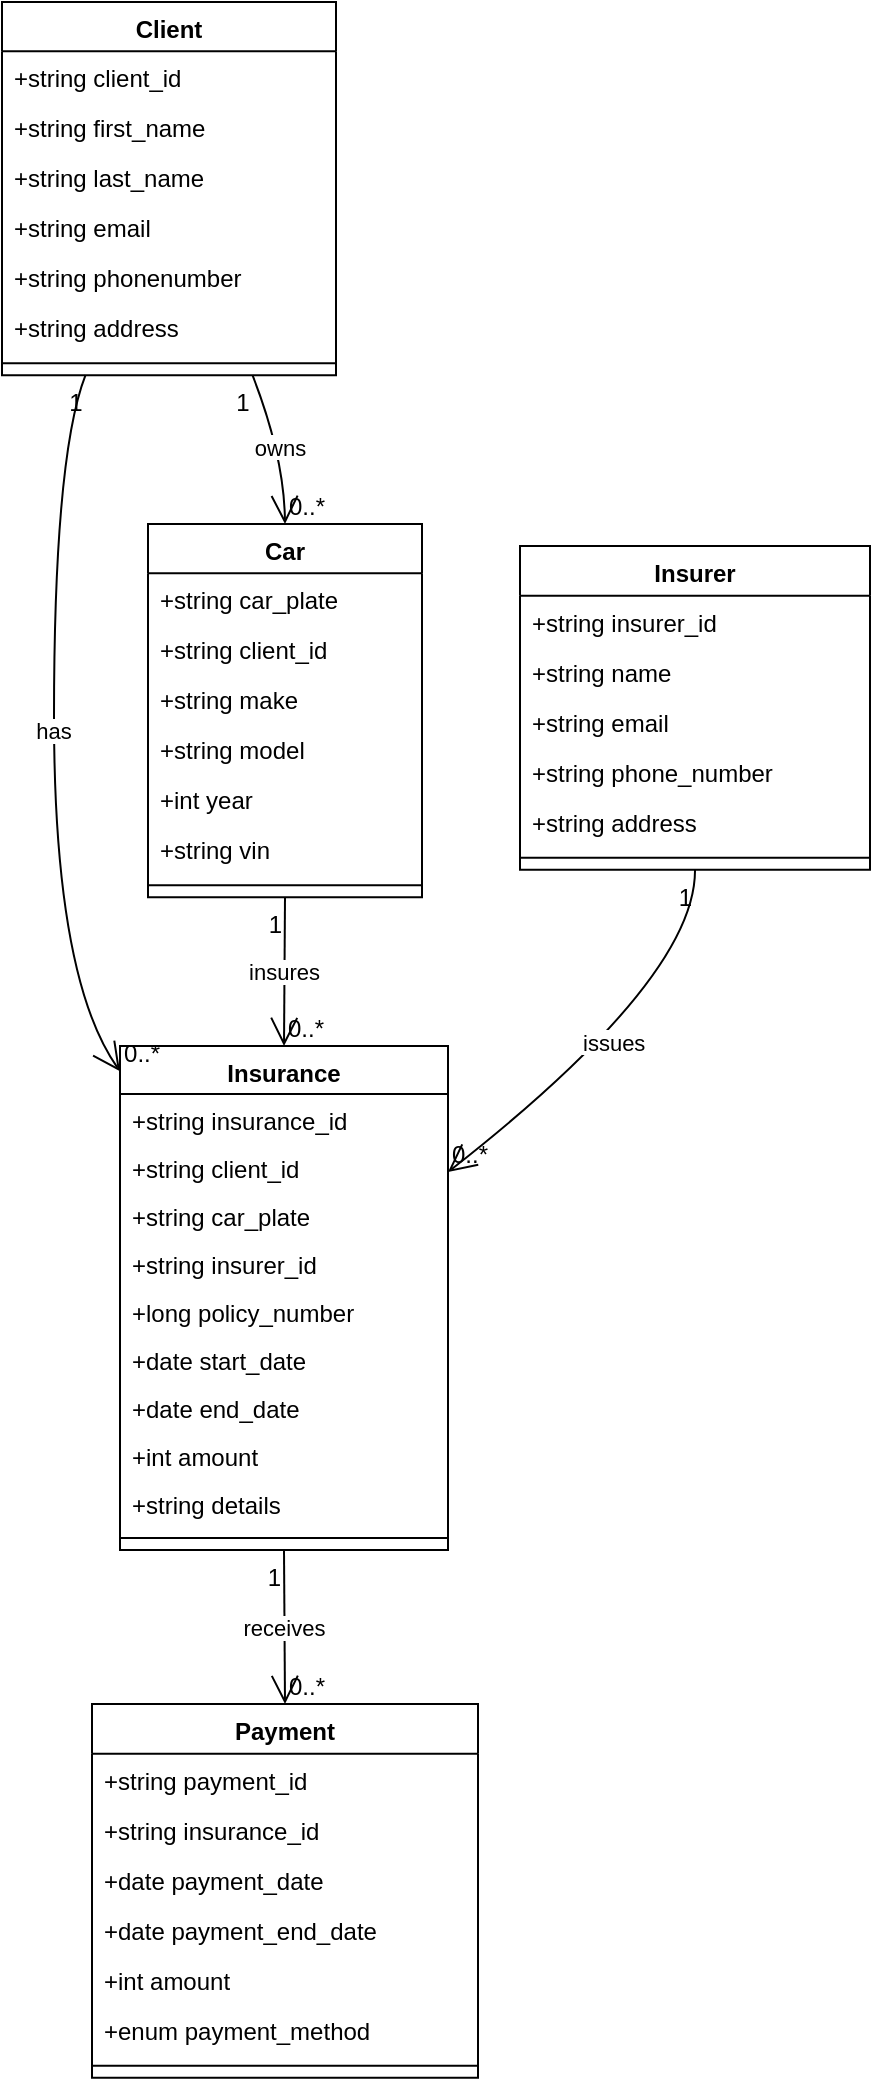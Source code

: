 <mxfile version="24.7.17">
  <diagram name="Page-1" id="eyg9iPmWAnCPUha28cPX">
    <mxGraphModel dx="823" dy="453" grid="1" gridSize="10" guides="1" tooltips="1" connect="1" arrows="1" fold="1" page="1" pageScale="1" pageWidth="827" pageHeight="1169" math="0" shadow="0">
      <root>
        <mxCell id="0" />
        <mxCell id="1" parent="0" />
        <mxCell id="_l82SM2_WNKJ50-7Za2x-104" value="Client" style="swimlane;fontStyle=1;align=center;verticalAlign=top;childLayout=stackLayout;horizontal=1;startSize=24.6;horizontalStack=0;resizeParent=1;resizeParentMax=0;resizeLast=0;collapsible=0;marginBottom=0;" vertex="1" parent="1">
          <mxGeometry x="150" y="10" width="167" height="186.6" as="geometry" />
        </mxCell>
        <mxCell id="_l82SM2_WNKJ50-7Za2x-105" value="+string client_id" style="text;strokeColor=none;fillColor=none;align=left;verticalAlign=top;spacingLeft=4;spacingRight=4;overflow=hidden;rotatable=0;points=[[0,0.5],[1,0.5]];portConstraint=eastwest;" vertex="1" parent="_l82SM2_WNKJ50-7Za2x-104">
          <mxGeometry y="24.6" width="167" height="25" as="geometry" />
        </mxCell>
        <mxCell id="_l82SM2_WNKJ50-7Za2x-106" value="+string first_name" style="text;strokeColor=none;fillColor=none;align=left;verticalAlign=top;spacingLeft=4;spacingRight=4;overflow=hidden;rotatable=0;points=[[0,0.5],[1,0.5]];portConstraint=eastwest;" vertex="1" parent="_l82SM2_WNKJ50-7Za2x-104">
          <mxGeometry y="49.6" width="167" height="25" as="geometry" />
        </mxCell>
        <mxCell id="_l82SM2_WNKJ50-7Za2x-107" value="+string last_name" style="text;strokeColor=none;fillColor=none;align=left;verticalAlign=top;spacingLeft=4;spacingRight=4;overflow=hidden;rotatable=0;points=[[0,0.5],[1,0.5]];portConstraint=eastwest;" vertex="1" parent="_l82SM2_WNKJ50-7Za2x-104">
          <mxGeometry y="74.6" width="167" height="25" as="geometry" />
        </mxCell>
        <mxCell id="_l82SM2_WNKJ50-7Za2x-108" value="+string email" style="text;strokeColor=none;fillColor=none;align=left;verticalAlign=top;spacingLeft=4;spacingRight=4;overflow=hidden;rotatable=0;points=[[0,0.5],[1,0.5]];portConstraint=eastwest;" vertex="1" parent="_l82SM2_WNKJ50-7Za2x-104">
          <mxGeometry y="99.6" width="167" height="25" as="geometry" />
        </mxCell>
        <mxCell id="_l82SM2_WNKJ50-7Za2x-109" value="+string phonenumber" style="text;strokeColor=none;fillColor=none;align=left;verticalAlign=top;spacingLeft=4;spacingRight=4;overflow=hidden;rotatable=0;points=[[0,0.5],[1,0.5]];portConstraint=eastwest;" vertex="1" parent="_l82SM2_WNKJ50-7Za2x-104">
          <mxGeometry y="124.6" width="167" height="25" as="geometry" />
        </mxCell>
        <mxCell id="_l82SM2_WNKJ50-7Za2x-110" value="+string address" style="text;strokeColor=none;fillColor=none;align=left;verticalAlign=top;spacingLeft=4;spacingRight=4;overflow=hidden;rotatable=0;points=[[0,0.5],[1,0.5]];portConstraint=eastwest;" vertex="1" parent="_l82SM2_WNKJ50-7Za2x-104">
          <mxGeometry y="149.6" width="167" height="25" as="geometry" />
        </mxCell>
        <mxCell id="_l82SM2_WNKJ50-7Za2x-111" style="line;strokeWidth=1;fillColor=none;align=left;verticalAlign=middle;spacingTop=-1;spacingLeft=3;spacingRight=3;rotatable=0;labelPosition=right;points=[];portConstraint=eastwest;strokeColor=inherit;" vertex="1" parent="_l82SM2_WNKJ50-7Za2x-104">
          <mxGeometry y="174.6" width="167" height="12" as="geometry" />
        </mxCell>
        <mxCell id="_l82SM2_WNKJ50-7Za2x-112" value="Car" style="swimlane;fontStyle=1;align=center;verticalAlign=top;childLayout=stackLayout;horizontal=1;startSize=24.6;horizontalStack=0;resizeParent=1;resizeParentMax=0;resizeLast=0;collapsible=0;marginBottom=0;" vertex="1" parent="1">
          <mxGeometry x="223" y="271" width="137" height="186.6" as="geometry" />
        </mxCell>
        <mxCell id="_l82SM2_WNKJ50-7Za2x-113" value="+string car_plate" style="text;strokeColor=none;fillColor=none;align=left;verticalAlign=top;spacingLeft=4;spacingRight=4;overflow=hidden;rotatable=0;points=[[0,0.5],[1,0.5]];portConstraint=eastwest;" vertex="1" parent="_l82SM2_WNKJ50-7Za2x-112">
          <mxGeometry y="24.6" width="137" height="25" as="geometry" />
        </mxCell>
        <mxCell id="_l82SM2_WNKJ50-7Za2x-114" value="+string client_id" style="text;strokeColor=none;fillColor=none;align=left;verticalAlign=top;spacingLeft=4;spacingRight=4;overflow=hidden;rotatable=0;points=[[0,0.5],[1,0.5]];portConstraint=eastwest;" vertex="1" parent="_l82SM2_WNKJ50-7Za2x-112">
          <mxGeometry y="49.6" width="137" height="25" as="geometry" />
        </mxCell>
        <mxCell id="_l82SM2_WNKJ50-7Za2x-115" value="+string make" style="text;strokeColor=none;fillColor=none;align=left;verticalAlign=top;spacingLeft=4;spacingRight=4;overflow=hidden;rotatable=0;points=[[0,0.5],[1,0.5]];portConstraint=eastwest;" vertex="1" parent="_l82SM2_WNKJ50-7Za2x-112">
          <mxGeometry y="74.6" width="137" height="25" as="geometry" />
        </mxCell>
        <mxCell id="_l82SM2_WNKJ50-7Za2x-116" value="+string model" style="text;strokeColor=none;fillColor=none;align=left;verticalAlign=top;spacingLeft=4;spacingRight=4;overflow=hidden;rotatable=0;points=[[0,0.5],[1,0.5]];portConstraint=eastwest;" vertex="1" parent="_l82SM2_WNKJ50-7Za2x-112">
          <mxGeometry y="99.6" width="137" height="25" as="geometry" />
        </mxCell>
        <mxCell id="_l82SM2_WNKJ50-7Za2x-117" value="+int year" style="text;strokeColor=none;fillColor=none;align=left;verticalAlign=top;spacingLeft=4;spacingRight=4;overflow=hidden;rotatable=0;points=[[0,0.5],[1,0.5]];portConstraint=eastwest;" vertex="1" parent="_l82SM2_WNKJ50-7Za2x-112">
          <mxGeometry y="124.6" width="137" height="25" as="geometry" />
        </mxCell>
        <mxCell id="_l82SM2_WNKJ50-7Za2x-118" value="+string vin" style="text;strokeColor=none;fillColor=none;align=left;verticalAlign=top;spacingLeft=4;spacingRight=4;overflow=hidden;rotatable=0;points=[[0,0.5],[1,0.5]];portConstraint=eastwest;" vertex="1" parent="_l82SM2_WNKJ50-7Za2x-112">
          <mxGeometry y="149.6" width="137" height="25" as="geometry" />
        </mxCell>
        <mxCell id="_l82SM2_WNKJ50-7Za2x-119" style="line;strokeWidth=1;fillColor=none;align=left;verticalAlign=middle;spacingTop=-1;spacingLeft=3;spacingRight=3;rotatable=0;labelPosition=right;points=[];portConstraint=eastwest;strokeColor=inherit;" vertex="1" parent="_l82SM2_WNKJ50-7Za2x-112">
          <mxGeometry y="174.6" width="137" height="12" as="geometry" />
        </mxCell>
        <mxCell id="_l82SM2_WNKJ50-7Za2x-120" value="Insurer" style="swimlane;fontStyle=1;align=center;verticalAlign=top;childLayout=stackLayout;horizontal=1;startSize=24.923;horizontalStack=0;resizeParent=1;resizeParentMax=0;resizeLast=0;collapsible=0;marginBottom=0;" vertex="1" parent="1">
          <mxGeometry x="409" y="282" width="175" height="161.923" as="geometry" />
        </mxCell>
        <mxCell id="_l82SM2_WNKJ50-7Za2x-121" value="+string insurer_id" style="text;strokeColor=none;fillColor=none;align=left;verticalAlign=top;spacingLeft=4;spacingRight=4;overflow=hidden;rotatable=0;points=[[0,0.5],[1,0.5]];portConstraint=eastwest;" vertex="1" parent="_l82SM2_WNKJ50-7Za2x-120">
          <mxGeometry y="24.923" width="175" height="25" as="geometry" />
        </mxCell>
        <mxCell id="_l82SM2_WNKJ50-7Za2x-122" value="+string name" style="text;strokeColor=none;fillColor=none;align=left;verticalAlign=top;spacingLeft=4;spacingRight=4;overflow=hidden;rotatable=0;points=[[0,0.5],[1,0.5]];portConstraint=eastwest;" vertex="1" parent="_l82SM2_WNKJ50-7Za2x-120">
          <mxGeometry y="49.923" width="175" height="25" as="geometry" />
        </mxCell>
        <mxCell id="_l82SM2_WNKJ50-7Za2x-123" value="+string email" style="text;strokeColor=none;fillColor=none;align=left;verticalAlign=top;spacingLeft=4;spacingRight=4;overflow=hidden;rotatable=0;points=[[0,0.5],[1,0.5]];portConstraint=eastwest;" vertex="1" parent="_l82SM2_WNKJ50-7Za2x-120">
          <mxGeometry y="74.923" width="175" height="25" as="geometry" />
        </mxCell>
        <mxCell id="_l82SM2_WNKJ50-7Za2x-124" value="+string phone_number" style="text;strokeColor=none;fillColor=none;align=left;verticalAlign=top;spacingLeft=4;spacingRight=4;overflow=hidden;rotatable=0;points=[[0,0.5],[1,0.5]];portConstraint=eastwest;" vertex="1" parent="_l82SM2_WNKJ50-7Za2x-120">
          <mxGeometry y="99.923" width="175" height="25" as="geometry" />
        </mxCell>
        <mxCell id="_l82SM2_WNKJ50-7Za2x-125" value="+string address" style="text;strokeColor=none;fillColor=none;align=left;verticalAlign=top;spacingLeft=4;spacingRight=4;overflow=hidden;rotatable=0;points=[[0,0.5],[1,0.5]];portConstraint=eastwest;" vertex="1" parent="_l82SM2_WNKJ50-7Za2x-120">
          <mxGeometry y="124.923" width="175" height="25" as="geometry" />
        </mxCell>
        <mxCell id="_l82SM2_WNKJ50-7Za2x-126" style="line;strokeWidth=1;fillColor=none;align=left;verticalAlign=middle;spacingTop=-1;spacingLeft=3;spacingRight=3;rotatable=0;labelPosition=right;points=[];portConstraint=eastwest;strokeColor=inherit;" vertex="1" parent="_l82SM2_WNKJ50-7Za2x-120">
          <mxGeometry y="149.923" width="175" height="12" as="geometry" />
        </mxCell>
        <mxCell id="_l82SM2_WNKJ50-7Za2x-127" value="Insurance" style="swimlane;fontStyle=1;align=center;verticalAlign=top;childLayout=stackLayout;horizontal=1;startSize=24;horizontalStack=0;resizeParent=1;resizeParentMax=0;resizeLast=0;collapsible=0;marginBottom=0;" vertex="1" parent="1">
          <mxGeometry x="209" y="532" width="164" height="252" as="geometry" />
        </mxCell>
        <mxCell id="_l82SM2_WNKJ50-7Za2x-128" value="+string insurance_id" style="text;strokeColor=none;fillColor=none;align=left;verticalAlign=top;spacingLeft=4;spacingRight=4;overflow=hidden;rotatable=0;points=[[0,0.5],[1,0.5]];portConstraint=eastwest;" vertex="1" parent="_l82SM2_WNKJ50-7Za2x-127">
          <mxGeometry y="24" width="164" height="24" as="geometry" />
        </mxCell>
        <mxCell id="_l82SM2_WNKJ50-7Za2x-129" value="+string client_id" style="text;strokeColor=none;fillColor=none;align=left;verticalAlign=top;spacingLeft=4;spacingRight=4;overflow=hidden;rotatable=0;points=[[0,0.5],[1,0.5]];portConstraint=eastwest;" vertex="1" parent="_l82SM2_WNKJ50-7Za2x-127">
          <mxGeometry y="48" width="164" height="24" as="geometry" />
        </mxCell>
        <mxCell id="_l82SM2_WNKJ50-7Za2x-130" value="+string car_plate" style="text;strokeColor=none;fillColor=none;align=left;verticalAlign=top;spacingLeft=4;spacingRight=4;overflow=hidden;rotatable=0;points=[[0,0.5],[1,0.5]];portConstraint=eastwest;" vertex="1" parent="_l82SM2_WNKJ50-7Za2x-127">
          <mxGeometry y="72" width="164" height="24" as="geometry" />
        </mxCell>
        <mxCell id="_l82SM2_WNKJ50-7Za2x-131" value="+string insurer_id" style="text;strokeColor=none;fillColor=none;align=left;verticalAlign=top;spacingLeft=4;spacingRight=4;overflow=hidden;rotatable=0;points=[[0,0.5],[1,0.5]];portConstraint=eastwest;" vertex="1" parent="_l82SM2_WNKJ50-7Za2x-127">
          <mxGeometry y="96" width="164" height="24" as="geometry" />
        </mxCell>
        <mxCell id="_l82SM2_WNKJ50-7Za2x-132" value="+long policy_number" style="text;strokeColor=none;fillColor=none;align=left;verticalAlign=top;spacingLeft=4;spacingRight=4;overflow=hidden;rotatable=0;points=[[0,0.5],[1,0.5]];portConstraint=eastwest;" vertex="1" parent="_l82SM2_WNKJ50-7Za2x-127">
          <mxGeometry y="120" width="164" height="24" as="geometry" />
        </mxCell>
        <mxCell id="_l82SM2_WNKJ50-7Za2x-133" value="+date start_date" style="text;strokeColor=none;fillColor=none;align=left;verticalAlign=top;spacingLeft=4;spacingRight=4;overflow=hidden;rotatable=0;points=[[0,0.5],[1,0.5]];portConstraint=eastwest;" vertex="1" parent="_l82SM2_WNKJ50-7Za2x-127">
          <mxGeometry y="144" width="164" height="24" as="geometry" />
        </mxCell>
        <mxCell id="_l82SM2_WNKJ50-7Za2x-134" value="+date end_date" style="text;strokeColor=none;fillColor=none;align=left;verticalAlign=top;spacingLeft=4;spacingRight=4;overflow=hidden;rotatable=0;points=[[0,0.5],[1,0.5]];portConstraint=eastwest;" vertex="1" parent="_l82SM2_WNKJ50-7Za2x-127">
          <mxGeometry y="168" width="164" height="24" as="geometry" />
        </mxCell>
        <mxCell id="_l82SM2_WNKJ50-7Za2x-135" value="+int amount" style="text;strokeColor=none;fillColor=none;align=left;verticalAlign=top;spacingLeft=4;spacingRight=4;overflow=hidden;rotatable=0;points=[[0,0.5],[1,0.5]];portConstraint=eastwest;" vertex="1" parent="_l82SM2_WNKJ50-7Za2x-127">
          <mxGeometry y="192" width="164" height="24" as="geometry" />
        </mxCell>
        <mxCell id="_l82SM2_WNKJ50-7Za2x-136" value="+string details" style="text;strokeColor=none;fillColor=none;align=left;verticalAlign=top;spacingLeft=4;spacingRight=4;overflow=hidden;rotatable=0;points=[[0,0.5],[1,0.5]];portConstraint=eastwest;" vertex="1" parent="_l82SM2_WNKJ50-7Za2x-127">
          <mxGeometry y="216" width="164" height="24" as="geometry" />
        </mxCell>
        <mxCell id="_l82SM2_WNKJ50-7Za2x-137" style="line;strokeWidth=1;fillColor=none;align=left;verticalAlign=middle;spacingTop=-1;spacingLeft=3;spacingRight=3;rotatable=0;labelPosition=right;points=[];portConstraint=eastwest;strokeColor=inherit;" vertex="1" parent="_l82SM2_WNKJ50-7Za2x-127">
          <mxGeometry y="240" width="164" height="12" as="geometry" />
        </mxCell>
        <mxCell id="_l82SM2_WNKJ50-7Za2x-138" value="Payment" style="swimlane;fontStyle=1;align=center;verticalAlign=top;childLayout=stackLayout;horizontal=1;startSize=24.923;horizontalStack=0;resizeParent=1;resizeParentMax=0;resizeLast=0;collapsible=0;marginBottom=0;" vertex="1" parent="1">
          <mxGeometry x="195" y="861" width="193" height="186.923" as="geometry" />
        </mxCell>
        <mxCell id="_l82SM2_WNKJ50-7Za2x-139" value="+string payment_id" style="text;strokeColor=none;fillColor=none;align=left;verticalAlign=top;spacingLeft=4;spacingRight=4;overflow=hidden;rotatable=0;points=[[0,0.5],[1,0.5]];portConstraint=eastwest;" vertex="1" parent="_l82SM2_WNKJ50-7Za2x-138">
          <mxGeometry y="24.923" width="193" height="25" as="geometry" />
        </mxCell>
        <mxCell id="_l82SM2_WNKJ50-7Za2x-140" value="+string insurance_id" style="text;strokeColor=none;fillColor=none;align=left;verticalAlign=top;spacingLeft=4;spacingRight=4;overflow=hidden;rotatable=0;points=[[0,0.5],[1,0.5]];portConstraint=eastwest;" vertex="1" parent="_l82SM2_WNKJ50-7Za2x-138">
          <mxGeometry y="49.923" width="193" height="25" as="geometry" />
        </mxCell>
        <mxCell id="_l82SM2_WNKJ50-7Za2x-141" value="+date payment_date" style="text;strokeColor=none;fillColor=none;align=left;verticalAlign=top;spacingLeft=4;spacingRight=4;overflow=hidden;rotatable=0;points=[[0,0.5],[1,0.5]];portConstraint=eastwest;" vertex="1" parent="_l82SM2_WNKJ50-7Za2x-138">
          <mxGeometry y="74.923" width="193" height="25" as="geometry" />
        </mxCell>
        <mxCell id="_l82SM2_WNKJ50-7Za2x-163" value="+date payment_end_date" style="text;strokeColor=none;fillColor=none;align=left;verticalAlign=top;spacingLeft=4;spacingRight=4;overflow=hidden;rotatable=0;points=[[0,0.5],[1,0.5]];portConstraint=eastwest;" vertex="1" parent="_l82SM2_WNKJ50-7Za2x-138">
          <mxGeometry y="99.923" width="193" height="25" as="geometry" />
        </mxCell>
        <mxCell id="_l82SM2_WNKJ50-7Za2x-142" value="+int amount" style="text;strokeColor=none;fillColor=none;align=left;verticalAlign=top;spacingLeft=4;spacingRight=4;overflow=hidden;rotatable=0;points=[[0,0.5],[1,0.5]];portConstraint=eastwest;" vertex="1" parent="_l82SM2_WNKJ50-7Za2x-138">
          <mxGeometry y="124.923" width="193" height="25" as="geometry" />
        </mxCell>
        <mxCell id="_l82SM2_WNKJ50-7Za2x-143" value="+enum payment_method" style="text;strokeColor=none;fillColor=none;align=left;verticalAlign=top;spacingLeft=4;spacingRight=4;overflow=hidden;rotatable=0;points=[[0,0.5],[1,0.5]];portConstraint=eastwest;" vertex="1" parent="_l82SM2_WNKJ50-7Za2x-138">
          <mxGeometry y="149.923" width="193" height="25" as="geometry" />
        </mxCell>
        <mxCell id="_l82SM2_WNKJ50-7Za2x-144" style="line;strokeWidth=1;fillColor=none;align=left;verticalAlign=middle;spacingTop=-1;spacingLeft=3;spacingRight=3;rotatable=0;labelPosition=right;points=[];portConstraint=eastwest;strokeColor=inherit;" vertex="1" parent="_l82SM2_WNKJ50-7Za2x-138">
          <mxGeometry y="174.923" width="193" height="12" as="geometry" />
        </mxCell>
        <mxCell id="_l82SM2_WNKJ50-7Za2x-145" value="owns" style="curved=1;startArrow=none;endArrow=open;endSize=12;exitX=0.75;exitY=1;entryX=0.5;entryY=0;rounded=0;" edge="1" parent="1" source="_l82SM2_WNKJ50-7Za2x-104" target="_l82SM2_WNKJ50-7Za2x-112">
          <mxGeometry relative="1" as="geometry">
            <Array as="points">
              <mxPoint x="291" y="237" />
            </Array>
          </mxGeometry>
        </mxCell>
        <mxCell id="_l82SM2_WNKJ50-7Za2x-146" value="1" style="edgeLabel;resizable=0;labelBackgroundColor=none;fontSize=12;align=right;verticalAlign=top;" vertex="1" parent="_l82SM2_WNKJ50-7Za2x-145">
          <mxGeometry x="-1" relative="1" as="geometry" />
        </mxCell>
        <mxCell id="_l82SM2_WNKJ50-7Za2x-147" value="0..*" style="edgeLabel;resizable=0;labelBackgroundColor=none;fontSize=12;align=left;verticalAlign=bottom;" vertex="1" parent="_l82SM2_WNKJ50-7Za2x-145">
          <mxGeometry x="1" relative="1" as="geometry" />
        </mxCell>
        <mxCell id="_l82SM2_WNKJ50-7Za2x-148" value="has" style="curved=1;startArrow=none;endArrow=open;endSize=12;exitX=0.25;exitY=1;entryX=0;entryY=0.05;rounded=0;" edge="1" parent="1" source="_l82SM2_WNKJ50-7Za2x-104" target="_l82SM2_WNKJ50-7Za2x-127">
          <mxGeometry relative="1" as="geometry">
            <Array as="points">
              <mxPoint x="176" y="237" />
              <mxPoint x="176" y="498" />
            </Array>
          </mxGeometry>
        </mxCell>
        <mxCell id="_l82SM2_WNKJ50-7Za2x-149" value="1" style="edgeLabel;resizable=0;labelBackgroundColor=none;fontSize=12;align=right;verticalAlign=top;" vertex="1" parent="_l82SM2_WNKJ50-7Za2x-148">
          <mxGeometry x="-1" relative="1" as="geometry" />
        </mxCell>
        <mxCell id="_l82SM2_WNKJ50-7Za2x-150" value="0..*" style="edgeLabel;resizable=0;labelBackgroundColor=none;fontSize=12;align=left;verticalAlign=bottom;" vertex="1" parent="_l82SM2_WNKJ50-7Za2x-148">
          <mxGeometry x="1" relative="1" as="geometry" />
        </mxCell>
        <mxCell id="_l82SM2_WNKJ50-7Za2x-151" value="insures" style="curved=1;startArrow=none;endArrow=open;endSize=12;exitX=0.5;exitY=1;entryX=0.5;entryY=0;rounded=0;" edge="1" parent="1" source="_l82SM2_WNKJ50-7Za2x-112" target="_l82SM2_WNKJ50-7Za2x-127">
          <mxGeometry relative="1" as="geometry">
            <Array as="points" />
          </mxGeometry>
        </mxCell>
        <mxCell id="_l82SM2_WNKJ50-7Za2x-152" value="1" style="edgeLabel;resizable=0;labelBackgroundColor=none;fontSize=12;align=right;verticalAlign=top;" vertex="1" parent="_l82SM2_WNKJ50-7Za2x-151">
          <mxGeometry x="-1" relative="1" as="geometry" />
        </mxCell>
        <mxCell id="_l82SM2_WNKJ50-7Za2x-153" value="0..*" style="edgeLabel;resizable=0;labelBackgroundColor=none;fontSize=12;align=left;verticalAlign=bottom;" vertex="1" parent="_l82SM2_WNKJ50-7Za2x-151">
          <mxGeometry x="1" relative="1" as="geometry" />
        </mxCell>
        <mxCell id="_l82SM2_WNKJ50-7Za2x-154" value="issues" style="curved=1;startArrow=none;endArrow=open;endSize=12;exitX=0.5;exitY=1;entryX=1;entryY=0.25;rounded=0;" edge="1" parent="1" source="_l82SM2_WNKJ50-7Za2x-120" target="_l82SM2_WNKJ50-7Za2x-127">
          <mxGeometry relative="1" as="geometry">
            <Array as="points">
              <mxPoint x="497" y="498" />
            </Array>
          </mxGeometry>
        </mxCell>
        <mxCell id="_l82SM2_WNKJ50-7Za2x-155" value="1" style="edgeLabel;resizable=0;labelBackgroundColor=none;fontSize=12;align=right;verticalAlign=top;" vertex="1" parent="_l82SM2_WNKJ50-7Za2x-154">
          <mxGeometry x="-1" relative="1" as="geometry" />
        </mxCell>
        <mxCell id="_l82SM2_WNKJ50-7Za2x-156" value="0..*" style="edgeLabel;resizable=0;labelBackgroundColor=none;fontSize=12;align=left;verticalAlign=bottom;" vertex="1" parent="_l82SM2_WNKJ50-7Za2x-154">
          <mxGeometry x="1" relative="1" as="geometry" />
        </mxCell>
        <mxCell id="_l82SM2_WNKJ50-7Za2x-157" value="receives" style="curved=1;startArrow=none;endArrow=open;endSize=12;exitX=0.5;exitY=1;entryX=0.5;entryY=0;rounded=0;" edge="1" parent="1" source="_l82SM2_WNKJ50-7Za2x-127" target="_l82SM2_WNKJ50-7Za2x-138">
          <mxGeometry relative="1" as="geometry">
            <Array as="points" />
          </mxGeometry>
        </mxCell>
        <mxCell id="_l82SM2_WNKJ50-7Za2x-158" value="1" style="edgeLabel;resizable=0;labelBackgroundColor=none;fontSize=12;align=right;verticalAlign=top;" vertex="1" parent="_l82SM2_WNKJ50-7Za2x-157">
          <mxGeometry x="-1" relative="1" as="geometry" />
        </mxCell>
        <mxCell id="_l82SM2_WNKJ50-7Za2x-159" value="0..*" style="edgeLabel;resizable=0;labelBackgroundColor=none;fontSize=12;align=left;verticalAlign=bottom;" vertex="1" parent="_l82SM2_WNKJ50-7Za2x-157">
          <mxGeometry x="1" relative="1" as="geometry" />
        </mxCell>
      </root>
    </mxGraphModel>
  </diagram>
</mxfile>
